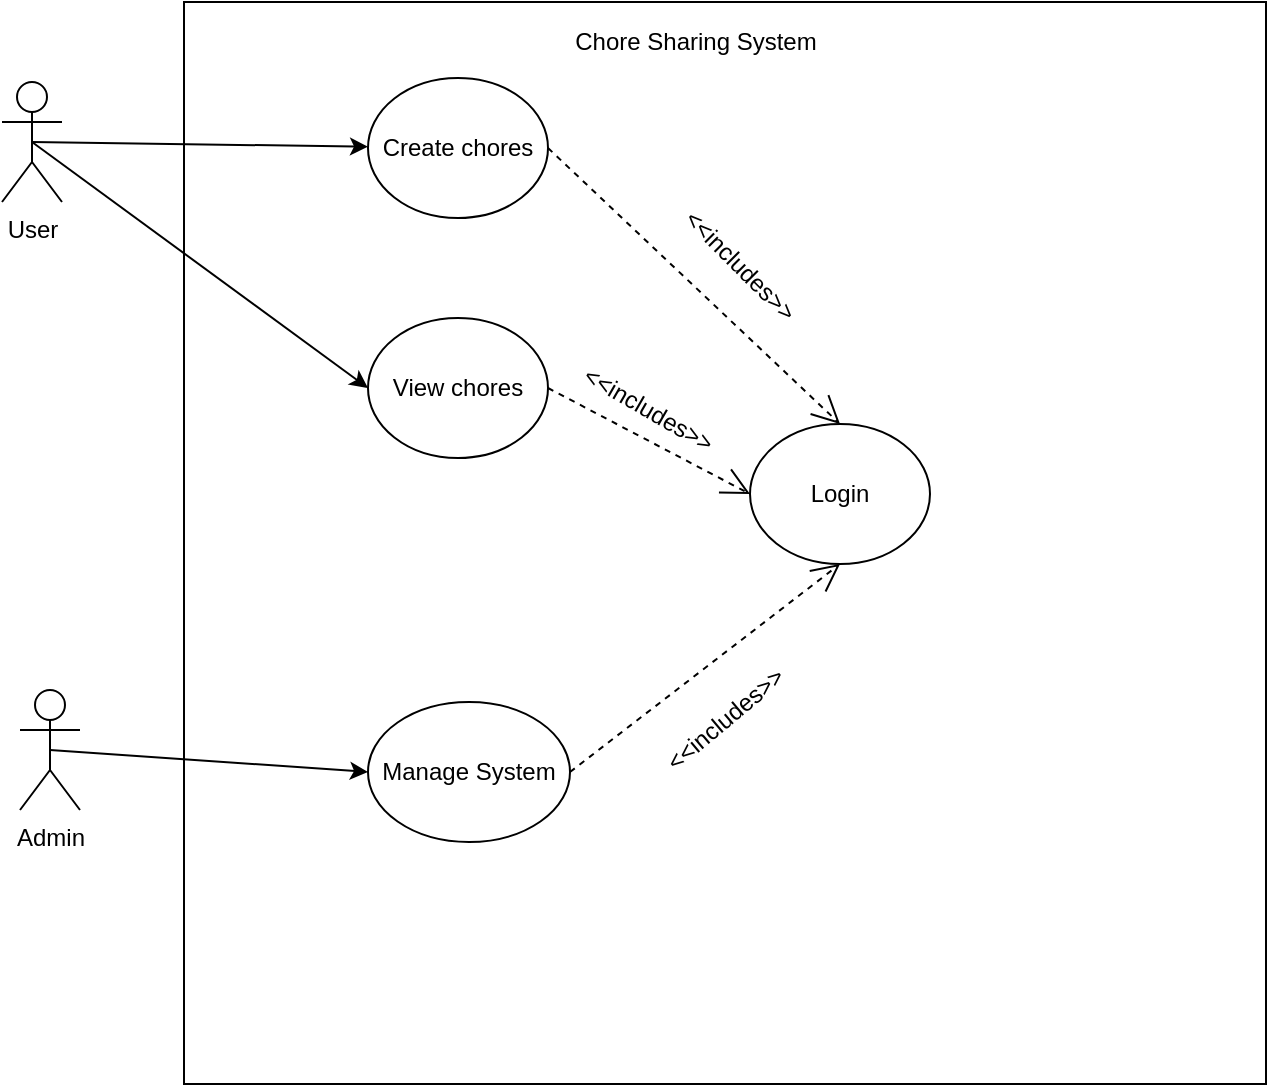 <mxfile version="20.8.18" type="device"><diagram name="Page-1" id="qNLHzyE6fZu-DQ99s-hu"><mxGraphModel dx="794" dy="1694" grid="0" gridSize="10" guides="1" tooltips="1" connect="1" arrows="1" fold="1" page="1" pageScale="1" pageWidth="827" pageHeight="1169" math="0" shadow="0"><root><mxCell id="0"/><mxCell id="1" parent="0"/><mxCell id="5NdW4i8yGZdW7Wfyy0fG-1" value="" style="whiteSpace=wrap;html=1;aspect=fixed;" vertex="1" parent="1"><mxGeometry x="125" y="-19" width="541" height="541" as="geometry"/></mxCell><mxCell id="5NdW4i8yGZdW7Wfyy0fG-2" value="Chore Sharing System" style="text;html=1;strokeColor=none;fillColor=none;align=center;verticalAlign=middle;whiteSpace=wrap;rounded=0;" vertex="1" parent="1"><mxGeometry x="303" y="-13" width="156" height="27" as="geometry"/></mxCell><mxCell id="5NdW4i8yGZdW7Wfyy0fG-3" value="User" style="shape=umlActor;verticalLabelPosition=bottom;verticalAlign=top;html=1;outlineConnect=0;" vertex="1" parent="1"><mxGeometry x="34" y="21" width="30" height="60" as="geometry"/></mxCell><mxCell id="5NdW4i8yGZdW7Wfyy0fG-4" value="Admin" style="shape=umlActor;verticalLabelPosition=bottom;verticalAlign=top;html=1;outlineConnect=0;" vertex="1" parent="1"><mxGeometry x="43" y="325" width="30" height="60" as="geometry"/></mxCell><mxCell id="5NdW4i8yGZdW7Wfyy0fG-5" value="Login" style="ellipse;whiteSpace=wrap;html=1;" vertex="1" parent="1"><mxGeometry x="408" y="192" width="90" height="70" as="geometry"/></mxCell><mxCell id="5NdW4i8yGZdW7Wfyy0fG-6" value="Create chores" style="ellipse;whiteSpace=wrap;html=1;" vertex="1" parent="1"><mxGeometry x="217" y="19" width="90" height="70" as="geometry"/></mxCell><mxCell id="5NdW4i8yGZdW7Wfyy0fG-7" value="View chores" style="ellipse;whiteSpace=wrap;html=1;" vertex="1" parent="1"><mxGeometry x="217" y="139" width="90" height="70" as="geometry"/></mxCell><mxCell id="5NdW4i8yGZdW7Wfyy0fG-8" value="Manage System" style="ellipse;whiteSpace=wrap;html=1;" vertex="1" parent="1"><mxGeometry x="217" y="331" width="101" height="70" as="geometry"/></mxCell><mxCell id="5NdW4i8yGZdW7Wfyy0fG-9" value="" style="endArrow=classic;html=1;rounded=0;exitX=0.5;exitY=0.5;exitDx=0;exitDy=0;exitPerimeter=0;" edge="1" parent="1" source="5NdW4i8yGZdW7Wfyy0fG-3" target="5NdW4i8yGZdW7Wfyy0fG-6"><mxGeometry width="50" height="50" relative="1" as="geometry"><mxPoint x="345" y="196" as="sourcePoint"/><mxPoint x="395" y="146" as="targetPoint"/></mxGeometry></mxCell><mxCell id="5NdW4i8yGZdW7Wfyy0fG-10" value="" style="endArrow=classic;html=1;rounded=0;exitX=0.5;exitY=0.5;exitDx=0;exitDy=0;exitPerimeter=0;entryX=0;entryY=0.5;entryDx=0;entryDy=0;" edge="1" parent="1" source="5NdW4i8yGZdW7Wfyy0fG-3" target="5NdW4i8yGZdW7Wfyy0fG-7"><mxGeometry width="50" height="50" relative="1" as="geometry"><mxPoint x="59" y="61" as="sourcePoint"/><mxPoint x="227" y="63" as="targetPoint"/></mxGeometry></mxCell><mxCell id="5NdW4i8yGZdW7Wfyy0fG-11" value="" style="endArrow=classic;html=1;rounded=0;exitX=0.5;exitY=0.5;exitDx=0;exitDy=0;exitPerimeter=0;entryX=0;entryY=0.5;entryDx=0;entryDy=0;" edge="1" parent="1" source="5NdW4i8yGZdW7Wfyy0fG-4" target="5NdW4i8yGZdW7Wfyy0fG-8"><mxGeometry width="50" height="50" relative="1" as="geometry"><mxPoint x="69" y="71" as="sourcePoint"/><mxPoint x="237" y="73" as="targetPoint"/></mxGeometry></mxCell><mxCell id="5NdW4i8yGZdW7Wfyy0fG-12" value="" style="endArrow=open;endSize=12;dashed=1;html=1;rounded=0;exitX=1;exitY=0.5;exitDx=0;exitDy=0;entryX=0.5;entryY=0;entryDx=0;entryDy=0;" edge="1" parent="1" source="5NdW4i8yGZdW7Wfyy0fG-6" target="5NdW4i8yGZdW7Wfyy0fG-5"><mxGeometry width="160" relative="1" as="geometry"><mxPoint x="346" y="126" as="sourcePoint"/><mxPoint x="506" y="126" as="targetPoint"/></mxGeometry></mxCell><mxCell id="5NdW4i8yGZdW7Wfyy0fG-13" value="" style="endArrow=open;endSize=12;dashed=1;html=1;rounded=0;exitX=1;exitY=0.5;exitDx=0;exitDy=0;entryX=0;entryY=0.5;entryDx=0;entryDy=0;" edge="1" parent="1" source="5NdW4i8yGZdW7Wfyy0fG-7" target="5NdW4i8yGZdW7Wfyy0fG-5"><mxGeometry width="160" relative="1" as="geometry"><mxPoint x="317" y="64" as="sourcePoint"/><mxPoint x="463" y="202" as="targetPoint"/></mxGeometry></mxCell><mxCell id="5NdW4i8yGZdW7Wfyy0fG-14" value="" style="endArrow=open;endSize=12;dashed=1;html=1;rounded=0;exitX=1;exitY=0.5;exitDx=0;exitDy=0;entryX=0.5;entryY=1;entryDx=0;entryDy=0;" edge="1" parent="1" source="5NdW4i8yGZdW7Wfyy0fG-8" target="5NdW4i8yGZdW7Wfyy0fG-5"><mxGeometry width="160" relative="1" as="geometry"><mxPoint x="327" y="74" as="sourcePoint"/><mxPoint x="473" y="212" as="targetPoint"/></mxGeometry></mxCell><mxCell id="5NdW4i8yGZdW7Wfyy0fG-15" value="&amp;lt;&amp;lt;includes&amp;gt;&amp;gt;" style="text;html=1;strokeColor=none;fillColor=none;align=center;verticalAlign=middle;whiteSpace=wrap;rounded=0;rotation=30;" vertex="1" parent="1"><mxGeometry x="326" y="168" width="63" height="33" as="geometry"/></mxCell><mxCell id="5NdW4i8yGZdW7Wfyy0fG-16" value="&amp;lt;&amp;lt;includes&amp;gt;&amp;gt;" style="text;html=1;strokeColor=none;fillColor=none;align=center;verticalAlign=middle;whiteSpace=wrap;rounded=0;rotation=-40;" vertex="1" parent="1"><mxGeometry x="365.5" y="325" width="60" height="30" as="geometry"/></mxCell><mxCell id="5NdW4i8yGZdW7Wfyy0fG-17" value="&amp;lt;&amp;lt;includes&amp;gt;&amp;gt;" style="text;html=1;strokeColor=none;fillColor=none;align=center;verticalAlign=middle;whiteSpace=wrap;rounded=0;rotation=45;" vertex="1" parent="1"><mxGeometry x="373" y="98" width="60" height="30" as="geometry"/></mxCell></root></mxGraphModel></diagram></mxfile>
